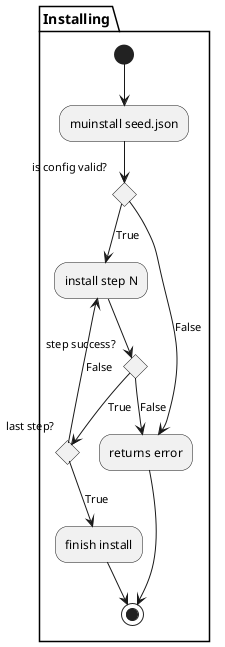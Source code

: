 @startuml
partition Installing {
    (*)  --> "muinstall seed.json"
    if "is config valid?" then
        --> [True] "install step N"
        if step success?
            [True] if last step?
                --> [False] "install step N"
            else
                --> [True] "finish install"
                -->(*)
            endif
        else
            --> [False] "returns error"
        endif

    else
        --> [False] "returns error"
    endif
}
-->(*)
@enduml